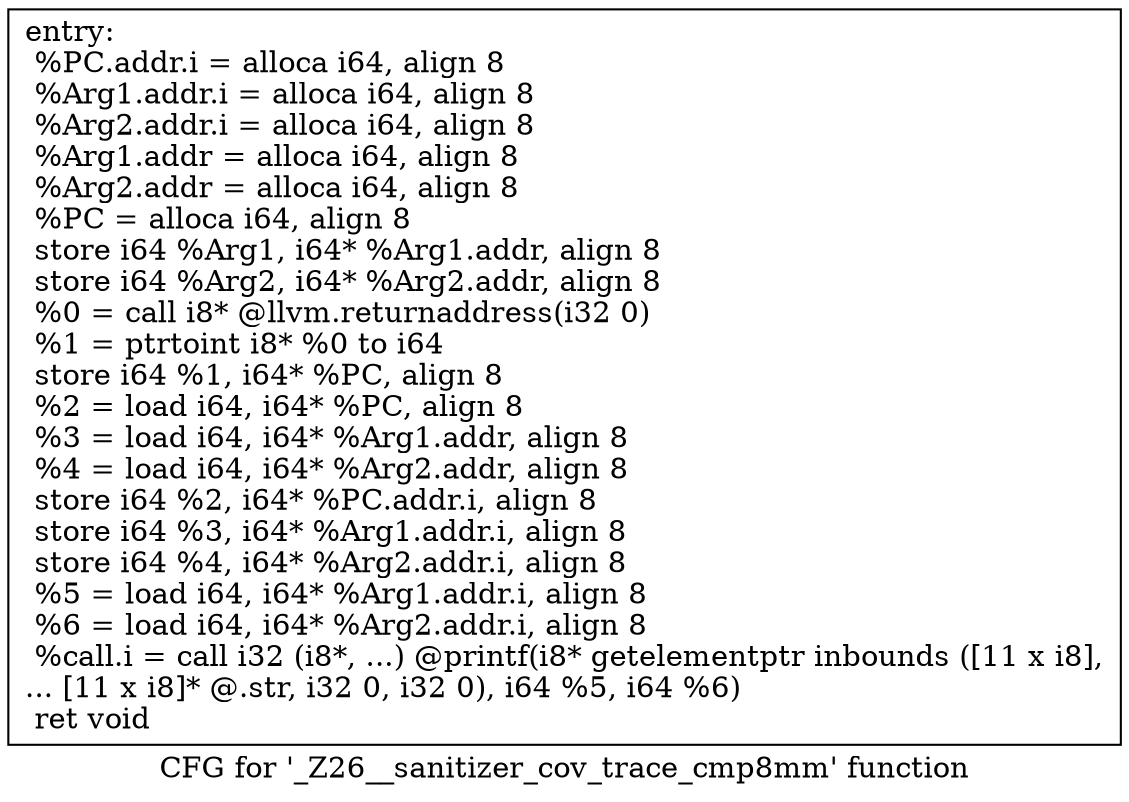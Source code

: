 digraph "CFG for '_Z26__sanitizer_cov_trace_cmp8mm' function" {
	label="CFG for '_Z26__sanitizer_cov_trace_cmp8mm' function";

	Node0x5e13250 [shape=record,label="{entry:\l  %PC.addr.i = alloca i64, align 8\l  %Arg1.addr.i = alloca i64, align 8\l  %Arg2.addr.i = alloca i64, align 8\l  %Arg1.addr = alloca i64, align 8\l  %Arg2.addr = alloca i64, align 8\l  %PC = alloca i64, align 8\l  store i64 %Arg1, i64* %Arg1.addr, align 8\l  store i64 %Arg2, i64* %Arg2.addr, align 8\l  %0 = call i8* @llvm.returnaddress(i32 0)\l  %1 = ptrtoint i8* %0 to i64\l  store i64 %1, i64* %PC, align 8\l  %2 = load i64, i64* %PC, align 8\l  %3 = load i64, i64* %Arg1.addr, align 8\l  %4 = load i64, i64* %Arg2.addr, align 8\l  store i64 %2, i64* %PC.addr.i, align 8\l  store i64 %3, i64* %Arg1.addr.i, align 8\l  store i64 %4, i64* %Arg2.addr.i, align 8\l  %5 = load i64, i64* %Arg1.addr.i, align 8\l  %6 = load i64, i64* %Arg2.addr.i, align 8\l  %call.i = call i32 (i8*, ...) @printf(i8* getelementptr inbounds ([11 x i8],\l... [11 x i8]* @.str, i32 0, i32 0), i64 %5, i64 %6)\l  ret void\l}"];
}
